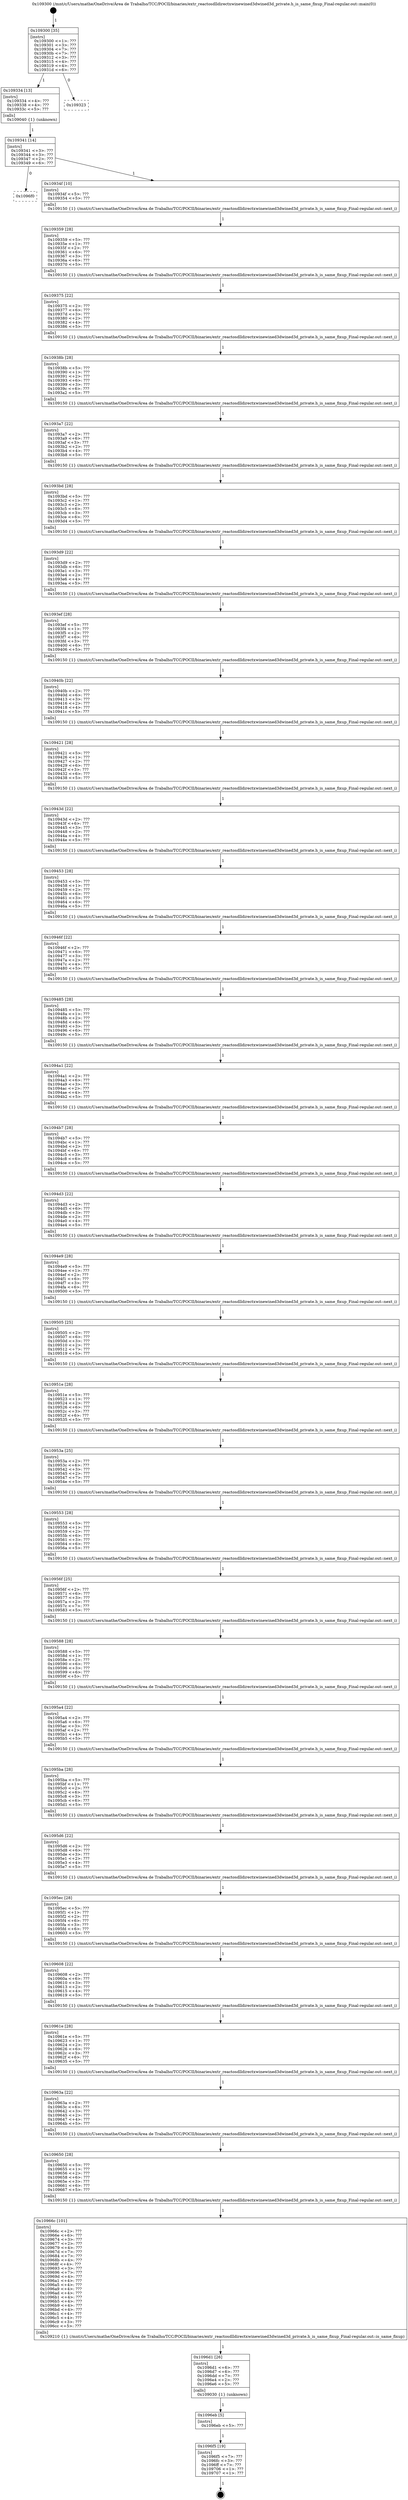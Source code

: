 digraph "0x109300" {
  label = "0x109300 (/mnt/c/Users/mathe/OneDrive/Área de Trabalho/TCC/POCII/binaries/extr_reactosdlldirectxwinewined3dwined3d_private.h_is_same_fixup_Final-regular.out::main(0))"
  labelloc = "t"
  node[shape=record]

  Entry [label="",width=0.3,height=0.3,shape=circle,fillcolor=black,style=filled]
  "0x109300" [label="{
     0x109300 [35]\l
     | [instrs]\l
     &nbsp;&nbsp;0x109300 \<+1\>: ???\l
     &nbsp;&nbsp;0x109301 \<+3\>: ???\l
     &nbsp;&nbsp;0x109304 \<+7\>: ???\l
     &nbsp;&nbsp;0x10930b \<+7\>: ???\l
     &nbsp;&nbsp;0x109312 \<+3\>: ???\l
     &nbsp;&nbsp;0x109315 \<+4\>: ???\l
     &nbsp;&nbsp;0x109319 \<+4\>: ???\l
     &nbsp;&nbsp;0x10931d \<+6\>: ???\l
  }"]
  "0x109334" [label="{
     0x109334 [13]\l
     | [instrs]\l
     &nbsp;&nbsp;0x109334 \<+4\>: ???\l
     &nbsp;&nbsp;0x109338 \<+4\>: ???\l
     &nbsp;&nbsp;0x10933c \<+5\>: ???\l
     | [calls]\l
     &nbsp;&nbsp;0x109040 \{1\} (unknown)\l
  }"]
  "0x109323" [label="{
     0x109323\l
  }", style=dashed]
  "0x109341" [label="{
     0x109341 [14]\l
     | [instrs]\l
     &nbsp;&nbsp;0x109341 \<+3\>: ???\l
     &nbsp;&nbsp;0x109344 \<+3\>: ???\l
     &nbsp;&nbsp;0x109347 \<+2\>: ???\l
     &nbsp;&nbsp;0x109349 \<+6\>: ???\l
  }"]
  "0x1096f0" [label="{
     0x1096f0\l
  }", style=dashed]
  "0x10934f" [label="{
     0x10934f [10]\l
     | [instrs]\l
     &nbsp;&nbsp;0x10934f \<+5\>: ???\l
     &nbsp;&nbsp;0x109354 \<+5\>: ???\l
     | [calls]\l
     &nbsp;&nbsp;0x109150 \{1\} (/mnt/c/Users/mathe/OneDrive/Área de Trabalho/TCC/POCII/binaries/extr_reactosdlldirectxwinewined3dwined3d_private.h_is_same_fixup_Final-regular.out::next_i)\l
  }"]
  Exit [label="",width=0.3,height=0.3,shape=circle,fillcolor=black,style=filled,peripheries=2]
  "0x109359" [label="{
     0x109359 [28]\l
     | [instrs]\l
     &nbsp;&nbsp;0x109359 \<+5\>: ???\l
     &nbsp;&nbsp;0x10935e \<+1\>: ???\l
     &nbsp;&nbsp;0x10935f \<+2\>: ???\l
     &nbsp;&nbsp;0x109361 \<+6\>: ???\l
     &nbsp;&nbsp;0x109367 \<+3\>: ???\l
     &nbsp;&nbsp;0x10936a \<+6\>: ???\l
     &nbsp;&nbsp;0x109370 \<+5\>: ???\l
     | [calls]\l
     &nbsp;&nbsp;0x109150 \{1\} (/mnt/c/Users/mathe/OneDrive/Área de Trabalho/TCC/POCII/binaries/extr_reactosdlldirectxwinewined3dwined3d_private.h_is_same_fixup_Final-regular.out::next_i)\l
  }"]
  "0x109375" [label="{
     0x109375 [22]\l
     | [instrs]\l
     &nbsp;&nbsp;0x109375 \<+2\>: ???\l
     &nbsp;&nbsp;0x109377 \<+6\>: ???\l
     &nbsp;&nbsp;0x10937d \<+3\>: ???\l
     &nbsp;&nbsp;0x109380 \<+2\>: ???\l
     &nbsp;&nbsp;0x109382 \<+4\>: ???\l
     &nbsp;&nbsp;0x109386 \<+5\>: ???\l
     | [calls]\l
     &nbsp;&nbsp;0x109150 \{1\} (/mnt/c/Users/mathe/OneDrive/Área de Trabalho/TCC/POCII/binaries/extr_reactosdlldirectxwinewined3dwined3d_private.h_is_same_fixup_Final-regular.out::next_i)\l
  }"]
  "0x10938b" [label="{
     0x10938b [28]\l
     | [instrs]\l
     &nbsp;&nbsp;0x10938b \<+5\>: ???\l
     &nbsp;&nbsp;0x109390 \<+1\>: ???\l
     &nbsp;&nbsp;0x109391 \<+2\>: ???\l
     &nbsp;&nbsp;0x109393 \<+6\>: ???\l
     &nbsp;&nbsp;0x109399 \<+3\>: ???\l
     &nbsp;&nbsp;0x10939c \<+6\>: ???\l
     &nbsp;&nbsp;0x1093a2 \<+5\>: ???\l
     | [calls]\l
     &nbsp;&nbsp;0x109150 \{1\} (/mnt/c/Users/mathe/OneDrive/Área de Trabalho/TCC/POCII/binaries/extr_reactosdlldirectxwinewined3dwined3d_private.h_is_same_fixup_Final-regular.out::next_i)\l
  }"]
  "0x1093a7" [label="{
     0x1093a7 [22]\l
     | [instrs]\l
     &nbsp;&nbsp;0x1093a7 \<+2\>: ???\l
     &nbsp;&nbsp;0x1093a9 \<+6\>: ???\l
     &nbsp;&nbsp;0x1093af \<+3\>: ???\l
     &nbsp;&nbsp;0x1093b2 \<+2\>: ???\l
     &nbsp;&nbsp;0x1093b4 \<+4\>: ???\l
     &nbsp;&nbsp;0x1093b8 \<+5\>: ???\l
     | [calls]\l
     &nbsp;&nbsp;0x109150 \{1\} (/mnt/c/Users/mathe/OneDrive/Área de Trabalho/TCC/POCII/binaries/extr_reactosdlldirectxwinewined3dwined3d_private.h_is_same_fixup_Final-regular.out::next_i)\l
  }"]
  "0x1093bd" [label="{
     0x1093bd [28]\l
     | [instrs]\l
     &nbsp;&nbsp;0x1093bd \<+5\>: ???\l
     &nbsp;&nbsp;0x1093c2 \<+1\>: ???\l
     &nbsp;&nbsp;0x1093c3 \<+2\>: ???\l
     &nbsp;&nbsp;0x1093c5 \<+6\>: ???\l
     &nbsp;&nbsp;0x1093cb \<+3\>: ???\l
     &nbsp;&nbsp;0x1093ce \<+6\>: ???\l
     &nbsp;&nbsp;0x1093d4 \<+5\>: ???\l
     | [calls]\l
     &nbsp;&nbsp;0x109150 \{1\} (/mnt/c/Users/mathe/OneDrive/Área de Trabalho/TCC/POCII/binaries/extr_reactosdlldirectxwinewined3dwined3d_private.h_is_same_fixup_Final-regular.out::next_i)\l
  }"]
  "0x1093d9" [label="{
     0x1093d9 [22]\l
     | [instrs]\l
     &nbsp;&nbsp;0x1093d9 \<+2\>: ???\l
     &nbsp;&nbsp;0x1093db \<+6\>: ???\l
     &nbsp;&nbsp;0x1093e1 \<+3\>: ???\l
     &nbsp;&nbsp;0x1093e4 \<+2\>: ???\l
     &nbsp;&nbsp;0x1093e6 \<+4\>: ???\l
     &nbsp;&nbsp;0x1093ea \<+5\>: ???\l
     | [calls]\l
     &nbsp;&nbsp;0x109150 \{1\} (/mnt/c/Users/mathe/OneDrive/Área de Trabalho/TCC/POCII/binaries/extr_reactosdlldirectxwinewined3dwined3d_private.h_is_same_fixup_Final-regular.out::next_i)\l
  }"]
  "0x1093ef" [label="{
     0x1093ef [28]\l
     | [instrs]\l
     &nbsp;&nbsp;0x1093ef \<+5\>: ???\l
     &nbsp;&nbsp;0x1093f4 \<+1\>: ???\l
     &nbsp;&nbsp;0x1093f5 \<+2\>: ???\l
     &nbsp;&nbsp;0x1093f7 \<+6\>: ???\l
     &nbsp;&nbsp;0x1093fd \<+3\>: ???\l
     &nbsp;&nbsp;0x109400 \<+6\>: ???\l
     &nbsp;&nbsp;0x109406 \<+5\>: ???\l
     | [calls]\l
     &nbsp;&nbsp;0x109150 \{1\} (/mnt/c/Users/mathe/OneDrive/Área de Trabalho/TCC/POCII/binaries/extr_reactosdlldirectxwinewined3dwined3d_private.h_is_same_fixup_Final-regular.out::next_i)\l
  }"]
  "0x10940b" [label="{
     0x10940b [22]\l
     | [instrs]\l
     &nbsp;&nbsp;0x10940b \<+2\>: ???\l
     &nbsp;&nbsp;0x10940d \<+6\>: ???\l
     &nbsp;&nbsp;0x109413 \<+3\>: ???\l
     &nbsp;&nbsp;0x109416 \<+2\>: ???\l
     &nbsp;&nbsp;0x109418 \<+4\>: ???\l
     &nbsp;&nbsp;0x10941c \<+5\>: ???\l
     | [calls]\l
     &nbsp;&nbsp;0x109150 \{1\} (/mnt/c/Users/mathe/OneDrive/Área de Trabalho/TCC/POCII/binaries/extr_reactosdlldirectxwinewined3dwined3d_private.h_is_same_fixup_Final-regular.out::next_i)\l
  }"]
  "0x109421" [label="{
     0x109421 [28]\l
     | [instrs]\l
     &nbsp;&nbsp;0x109421 \<+5\>: ???\l
     &nbsp;&nbsp;0x109426 \<+1\>: ???\l
     &nbsp;&nbsp;0x109427 \<+2\>: ???\l
     &nbsp;&nbsp;0x109429 \<+6\>: ???\l
     &nbsp;&nbsp;0x10942f \<+3\>: ???\l
     &nbsp;&nbsp;0x109432 \<+6\>: ???\l
     &nbsp;&nbsp;0x109438 \<+5\>: ???\l
     | [calls]\l
     &nbsp;&nbsp;0x109150 \{1\} (/mnt/c/Users/mathe/OneDrive/Área de Trabalho/TCC/POCII/binaries/extr_reactosdlldirectxwinewined3dwined3d_private.h_is_same_fixup_Final-regular.out::next_i)\l
  }"]
  "0x10943d" [label="{
     0x10943d [22]\l
     | [instrs]\l
     &nbsp;&nbsp;0x10943d \<+2\>: ???\l
     &nbsp;&nbsp;0x10943f \<+6\>: ???\l
     &nbsp;&nbsp;0x109445 \<+3\>: ???\l
     &nbsp;&nbsp;0x109448 \<+2\>: ???\l
     &nbsp;&nbsp;0x10944a \<+4\>: ???\l
     &nbsp;&nbsp;0x10944e \<+5\>: ???\l
     | [calls]\l
     &nbsp;&nbsp;0x109150 \{1\} (/mnt/c/Users/mathe/OneDrive/Área de Trabalho/TCC/POCII/binaries/extr_reactosdlldirectxwinewined3dwined3d_private.h_is_same_fixup_Final-regular.out::next_i)\l
  }"]
  "0x109453" [label="{
     0x109453 [28]\l
     | [instrs]\l
     &nbsp;&nbsp;0x109453 \<+5\>: ???\l
     &nbsp;&nbsp;0x109458 \<+1\>: ???\l
     &nbsp;&nbsp;0x109459 \<+2\>: ???\l
     &nbsp;&nbsp;0x10945b \<+6\>: ???\l
     &nbsp;&nbsp;0x109461 \<+3\>: ???\l
     &nbsp;&nbsp;0x109464 \<+6\>: ???\l
     &nbsp;&nbsp;0x10946a \<+5\>: ???\l
     | [calls]\l
     &nbsp;&nbsp;0x109150 \{1\} (/mnt/c/Users/mathe/OneDrive/Área de Trabalho/TCC/POCII/binaries/extr_reactosdlldirectxwinewined3dwined3d_private.h_is_same_fixup_Final-regular.out::next_i)\l
  }"]
  "0x10946f" [label="{
     0x10946f [22]\l
     | [instrs]\l
     &nbsp;&nbsp;0x10946f \<+2\>: ???\l
     &nbsp;&nbsp;0x109471 \<+6\>: ???\l
     &nbsp;&nbsp;0x109477 \<+3\>: ???\l
     &nbsp;&nbsp;0x10947a \<+2\>: ???\l
     &nbsp;&nbsp;0x10947c \<+4\>: ???\l
     &nbsp;&nbsp;0x109480 \<+5\>: ???\l
     | [calls]\l
     &nbsp;&nbsp;0x109150 \{1\} (/mnt/c/Users/mathe/OneDrive/Área de Trabalho/TCC/POCII/binaries/extr_reactosdlldirectxwinewined3dwined3d_private.h_is_same_fixup_Final-regular.out::next_i)\l
  }"]
  "0x109485" [label="{
     0x109485 [28]\l
     | [instrs]\l
     &nbsp;&nbsp;0x109485 \<+5\>: ???\l
     &nbsp;&nbsp;0x10948a \<+1\>: ???\l
     &nbsp;&nbsp;0x10948b \<+2\>: ???\l
     &nbsp;&nbsp;0x10948d \<+6\>: ???\l
     &nbsp;&nbsp;0x109493 \<+3\>: ???\l
     &nbsp;&nbsp;0x109496 \<+6\>: ???\l
     &nbsp;&nbsp;0x10949c \<+5\>: ???\l
     | [calls]\l
     &nbsp;&nbsp;0x109150 \{1\} (/mnt/c/Users/mathe/OneDrive/Área de Trabalho/TCC/POCII/binaries/extr_reactosdlldirectxwinewined3dwined3d_private.h_is_same_fixup_Final-regular.out::next_i)\l
  }"]
  "0x1094a1" [label="{
     0x1094a1 [22]\l
     | [instrs]\l
     &nbsp;&nbsp;0x1094a1 \<+2\>: ???\l
     &nbsp;&nbsp;0x1094a3 \<+6\>: ???\l
     &nbsp;&nbsp;0x1094a9 \<+3\>: ???\l
     &nbsp;&nbsp;0x1094ac \<+2\>: ???\l
     &nbsp;&nbsp;0x1094ae \<+4\>: ???\l
     &nbsp;&nbsp;0x1094b2 \<+5\>: ???\l
     | [calls]\l
     &nbsp;&nbsp;0x109150 \{1\} (/mnt/c/Users/mathe/OneDrive/Área de Trabalho/TCC/POCII/binaries/extr_reactosdlldirectxwinewined3dwined3d_private.h_is_same_fixup_Final-regular.out::next_i)\l
  }"]
  "0x1094b7" [label="{
     0x1094b7 [28]\l
     | [instrs]\l
     &nbsp;&nbsp;0x1094b7 \<+5\>: ???\l
     &nbsp;&nbsp;0x1094bc \<+1\>: ???\l
     &nbsp;&nbsp;0x1094bd \<+2\>: ???\l
     &nbsp;&nbsp;0x1094bf \<+6\>: ???\l
     &nbsp;&nbsp;0x1094c5 \<+3\>: ???\l
     &nbsp;&nbsp;0x1094c8 \<+6\>: ???\l
     &nbsp;&nbsp;0x1094ce \<+5\>: ???\l
     | [calls]\l
     &nbsp;&nbsp;0x109150 \{1\} (/mnt/c/Users/mathe/OneDrive/Área de Trabalho/TCC/POCII/binaries/extr_reactosdlldirectxwinewined3dwined3d_private.h_is_same_fixup_Final-regular.out::next_i)\l
  }"]
  "0x1094d3" [label="{
     0x1094d3 [22]\l
     | [instrs]\l
     &nbsp;&nbsp;0x1094d3 \<+2\>: ???\l
     &nbsp;&nbsp;0x1094d5 \<+6\>: ???\l
     &nbsp;&nbsp;0x1094db \<+3\>: ???\l
     &nbsp;&nbsp;0x1094de \<+2\>: ???\l
     &nbsp;&nbsp;0x1094e0 \<+4\>: ???\l
     &nbsp;&nbsp;0x1094e4 \<+5\>: ???\l
     | [calls]\l
     &nbsp;&nbsp;0x109150 \{1\} (/mnt/c/Users/mathe/OneDrive/Área de Trabalho/TCC/POCII/binaries/extr_reactosdlldirectxwinewined3dwined3d_private.h_is_same_fixup_Final-regular.out::next_i)\l
  }"]
  "0x1094e9" [label="{
     0x1094e9 [28]\l
     | [instrs]\l
     &nbsp;&nbsp;0x1094e9 \<+5\>: ???\l
     &nbsp;&nbsp;0x1094ee \<+1\>: ???\l
     &nbsp;&nbsp;0x1094ef \<+2\>: ???\l
     &nbsp;&nbsp;0x1094f1 \<+6\>: ???\l
     &nbsp;&nbsp;0x1094f7 \<+3\>: ???\l
     &nbsp;&nbsp;0x1094fa \<+6\>: ???\l
     &nbsp;&nbsp;0x109500 \<+5\>: ???\l
     | [calls]\l
     &nbsp;&nbsp;0x109150 \{1\} (/mnt/c/Users/mathe/OneDrive/Área de Trabalho/TCC/POCII/binaries/extr_reactosdlldirectxwinewined3dwined3d_private.h_is_same_fixup_Final-regular.out::next_i)\l
  }"]
  "0x109505" [label="{
     0x109505 [25]\l
     | [instrs]\l
     &nbsp;&nbsp;0x109505 \<+2\>: ???\l
     &nbsp;&nbsp;0x109507 \<+6\>: ???\l
     &nbsp;&nbsp;0x10950d \<+3\>: ???\l
     &nbsp;&nbsp;0x109510 \<+2\>: ???\l
     &nbsp;&nbsp;0x109512 \<+7\>: ???\l
     &nbsp;&nbsp;0x109519 \<+5\>: ???\l
     | [calls]\l
     &nbsp;&nbsp;0x109150 \{1\} (/mnt/c/Users/mathe/OneDrive/Área de Trabalho/TCC/POCII/binaries/extr_reactosdlldirectxwinewined3dwined3d_private.h_is_same_fixup_Final-regular.out::next_i)\l
  }"]
  "0x10951e" [label="{
     0x10951e [28]\l
     | [instrs]\l
     &nbsp;&nbsp;0x10951e \<+5\>: ???\l
     &nbsp;&nbsp;0x109523 \<+1\>: ???\l
     &nbsp;&nbsp;0x109524 \<+2\>: ???\l
     &nbsp;&nbsp;0x109526 \<+6\>: ???\l
     &nbsp;&nbsp;0x10952c \<+3\>: ???\l
     &nbsp;&nbsp;0x10952f \<+6\>: ???\l
     &nbsp;&nbsp;0x109535 \<+5\>: ???\l
     | [calls]\l
     &nbsp;&nbsp;0x109150 \{1\} (/mnt/c/Users/mathe/OneDrive/Área de Trabalho/TCC/POCII/binaries/extr_reactosdlldirectxwinewined3dwined3d_private.h_is_same_fixup_Final-regular.out::next_i)\l
  }"]
  "0x10953a" [label="{
     0x10953a [25]\l
     | [instrs]\l
     &nbsp;&nbsp;0x10953a \<+2\>: ???\l
     &nbsp;&nbsp;0x10953c \<+6\>: ???\l
     &nbsp;&nbsp;0x109542 \<+3\>: ???\l
     &nbsp;&nbsp;0x109545 \<+2\>: ???\l
     &nbsp;&nbsp;0x109547 \<+7\>: ???\l
     &nbsp;&nbsp;0x10954e \<+5\>: ???\l
     | [calls]\l
     &nbsp;&nbsp;0x109150 \{1\} (/mnt/c/Users/mathe/OneDrive/Área de Trabalho/TCC/POCII/binaries/extr_reactosdlldirectxwinewined3dwined3d_private.h_is_same_fixup_Final-regular.out::next_i)\l
  }"]
  "0x109553" [label="{
     0x109553 [28]\l
     | [instrs]\l
     &nbsp;&nbsp;0x109553 \<+5\>: ???\l
     &nbsp;&nbsp;0x109558 \<+1\>: ???\l
     &nbsp;&nbsp;0x109559 \<+2\>: ???\l
     &nbsp;&nbsp;0x10955b \<+6\>: ???\l
     &nbsp;&nbsp;0x109561 \<+3\>: ???\l
     &nbsp;&nbsp;0x109564 \<+6\>: ???\l
     &nbsp;&nbsp;0x10956a \<+5\>: ???\l
     | [calls]\l
     &nbsp;&nbsp;0x109150 \{1\} (/mnt/c/Users/mathe/OneDrive/Área de Trabalho/TCC/POCII/binaries/extr_reactosdlldirectxwinewined3dwined3d_private.h_is_same_fixup_Final-regular.out::next_i)\l
  }"]
  "0x10956f" [label="{
     0x10956f [25]\l
     | [instrs]\l
     &nbsp;&nbsp;0x10956f \<+2\>: ???\l
     &nbsp;&nbsp;0x109571 \<+6\>: ???\l
     &nbsp;&nbsp;0x109577 \<+3\>: ???\l
     &nbsp;&nbsp;0x10957a \<+2\>: ???\l
     &nbsp;&nbsp;0x10957c \<+7\>: ???\l
     &nbsp;&nbsp;0x109583 \<+5\>: ???\l
     | [calls]\l
     &nbsp;&nbsp;0x109150 \{1\} (/mnt/c/Users/mathe/OneDrive/Área de Trabalho/TCC/POCII/binaries/extr_reactosdlldirectxwinewined3dwined3d_private.h_is_same_fixup_Final-regular.out::next_i)\l
  }"]
  "0x109588" [label="{
     0x109588 [28]\l
     | [instrs]\l
     &nbsp;&nbsp;0x109588 \<+5\>: ???\l
     &nbsp;&nbsp;0x10958d \<+1\>: ???\l
     &nbsp;&nbsp;0x10958e \<+2\>: ???\l
     &nbsp;&nbsp;0x109590 \<+6\>: ???\l
     &nbsp;&nbsp;0x109596 \<+3\>: ???\l
     &nbsp;&nbsp;0x109599 \<+6\>: ???\l
     &nbsp;&nbsp;0x10959f \<+5\>: ???\l
     | [calls]\l
     &nbsp;&nbsp;0x109150 \{1\} (/mnt/c/Users/mathe/OneDrive/Área de Trabalho/TCC/POCII/binaries/extr_reactosdlldirectxwinewined3dwined3d_private.h_is_same_fixup_Final-regular.out::next_i)\l
  }"]
  "0x1095a4" [label="{
     0x1095a4 [22]\l
     | [instrs]\l
     &nbsp;&nbsp;0x1095a4 \<+2\>: ???\l
     &nbsp;&nbsp;0x1095a6 \<+6\>: ???\l
     &nbsp;&nbsp;0x1095ac \<+3\>: ???\l
     &nbsp;&nbsp;0x1095af \<+2\>: ???\l
     &nbsp;&nbsp;0x1095b1 \<+4\>: ???\l
     &nbsp;&nbsp;0x1095b5 \<+5\>: ???\l
     | [calls]\l
     &nbsp;&nbsp;0x109150 \{1\} (/mnt/c/Users/mathe/OneDrive/Área de Trabalho/TCC/POCII/binaries/extr_reactosdlldirectxwinewined3dwined3d_private.h_is_same_fixup_Final-regular.out::next_i)\l
  }"]
  "0x1095ba" [label="{
     0x1095ba [28]\l
     | [instrs]\l
     &nbsp;&nbsp;0x1095ba \<+5\>: ???\l
     &nbsp;&nbsp;0x1095bf \<+1\>: ???\l
     &nbsp;&nbsp;0x1095c0 \<+2\>: ???\l
     &nbsp;&nbsp;0x1095c2 \<+6\>: ???\l
     &nbsp;&nbsp;0x1095c8 \<+3\>: ???\l
     &nbsp;&nbsp;0x1095cb \<+6\>: ???\l
     &nbsp;&nbsp;0x1095d1 \<+5\>: ???\l
     | [calls]\l
     &nbsp;&nbsp;0x109150 \{1\} (/mnt/c/Users/mathe/OneDrive/Área de Trabalho/TCC/POCII/binaries/extr_reactosdlldirectxwinewined3dwined3d_private.h_is_same_fixup_Final-regular.out::next_i)\l
  }"]
  "0x1095d6" [label="{
     0x1095d6 [22]\l
     | [instrs]\l
     &nbsp;&nbsp;0x1095d6 \<+2\>: ???\l
     &nbsp;&nbsp;0x1095d8 \<+6\>: ???\l
     &nbsp;&nbsp;0x1095de \<+3\>: ???\l
     &nbsp;&nbsp;0x1095e1 \<+2\>: ???\l
     &nbsp;&nbsp;0x1095e3 \<+4\>: ???\l
     &nbsp;&nbsp;0x1095e7 \<+5\>: ???\l
     | [calls]\l
     &nbsp;&nbsp;0x109150 \{1\} (/mnt/c/Users/mathe/OneDrive/Área de Trabalho/TCC/POCII/binaries/extr_reactosdlldirectxwinewined3dwined3d_private.h_is_same_fixup_Final-regular.out::next_i)\l
  }"]
  "0x1095ec" [label="{
     0x1095ec [28]\l
     | [instrs]\l
     &nbsp;&nbsp;0x1095ec \<+5\>: ???\l
     &nbsp;&nbsp;0x1095f1 \<+1\>: ???\l
     &nbsp;&nbsp;0x1095f2 \<+2\>: ???\l
     &nbsp;&nbsp;0x1095f4 \<+6\>: ???\l
     &nbsp;&nbsp;0x1095fa \<+3\>: ???\l
     &nbsp;&nbsp;0x1095fd \<+6\>: ???\l
     &nbsp;&nbsp;0x109603 \<+5\>: ???\l
     | [calls]\l
     &nbsp;&nbsp;0x109150 \{1\} (/mnt/c/Users/mathe/OneDrive/Área de Trabalho/TCC/POCII/binaries/extr_reactosdlldirectxwinewined3dwined3d_private.h_is_same_fixup_Final-regular.out::next_i)\l
  }"]
  "0x109608" [label="{
     0x109608 [22]\l
     | [instrs]\l
     &nbsp;&nbsp;0x109608 \<+2\>: ???\l
     &nbsp;&nbsp;0x10960a \<+6\>: ???\l
     &nbsp;&nbsp;0x109610 \<+3\>: ???\l
     &nbsp;&nbsp;0x109613 \<+2\>: ???\l
     &nbsp;&nbsp;0x109615 \<+4\>: ???\l
     &nbsp;&nbsp;0x109619 \<+5\>: ???\l
     | [calls]\l
     &nbsp;&nbsp;0x109150 \{1\} (/mnt/c/Users/mathe/OneDrive/Área de Trabalho/TCC/POCII/binaries/extr_reactosdlldirectxwinewined3dwined3d_private.h_is_same_fixup_Final-regular.out::next_i)\l
  }"]
  "0x10961e" [label="{
     0x10961e [28]\l
     | [instrs]\l
     &nbsp;&nbsp;0x10961e \<+5\>: ???\l
     &nbsp;&nbsp;0x109623 \<+1\>: ???\l
     &nbsp;&nbsp;0x109624 \<+2\>: ???\l
     &nbsp;&nbsp;0x109626 \<+6\>: ???\l
     &nbsp;&nbsp;0x10962c \<+3\>: ???\l
     &nbsp;&nbsp;0x10962f \<+6\>: ???\l
     &nbsp;&nbsp;0x109635 \<+5\>: ???\l
     | [calls]\l
     &nbsp;&nbsp;0x109150 \{1\} (/mnt/c/Users/mathe/OneDrive/Área de Trabalho/TCC/POCII/binaries/extr_reactosdlldirectxwinewined3dwined3d_private.h_is_same_fixup_Final-regular.out::next_i)\l
  }"]
  "0x10963a" [label="{
     0x10963a [22]\l
     | [instrs]\l
     &nbsp;&nbsp;0x10963a \<+2\>: ???\l
     &nbsp;&nbsp;0x10963c \<+6\>: ???\l
     &nbsp;&nbsp;0x109642 \<+3\>: ???\l
     &nbsp;&nbsp;0x109645 \<+2\>: ???\l
     &nbsp;&nbsp;0x109647 \<+4\>: ???\l
     &nbsp;&nbsp;0x10964b \<+5\>: ???\l
     | [calls]\l
     &nbsp;&nbsp;0x109150 \{1\} (/mnt/c/Users/mathe/OneDrive/Área de Trabalho/TCC/POCII/binaries/extr_reactosdlldirectxwinewined3dwined3d_private.h_is_same_fixup_Final-regular.out::next_i)\l
  }"]
  "0x109650" [label="{
     0x109650 [28]\l
     | [instrs]\l
     &nbsp;&nbsp;0x109650 \<+5\>: ???\l
     &nbsp;&nbsp;0x109655 \<+1\>: ???\l
     &nbsp;&nbsp;0x109656 \<+2\>: ???\l
     &nbsp;&nbsp;0x109658 \<+6\>: ???\l
     &nbsp;&nbsp;0x10965e \<+3\>: ???\l
     &nbsp;&nbsp;0x109661 \<+6\>: ???\l
     &nbsp;&nbsp;0x109667 \<+5\>: ???\l
     | [calls]\l
     &nbsp;&nbsp;0x109150 \{1\} (/mnt/c/Users/mathe/OneDrive/Área de Trabalho/TCC/POCII/binaries/extr_reactosdlldirectxwinewined3dwined3d_private.h_is_same_fixup_Final-regular.out::next_i)\l
  }"]
  "0x10966c" [label="{
     0x10966c [101]\l
     | [instrs]\l
     &nbsp;&nbsp;0x10966c \<+2\>: ???\l
     &nbsp;&nbsp;0x10966e \<+6\>: ???\l
     &nbsp;&nbsp;0x109674 \<+3\>: ???\l
     &nbsp;&nbsp;0x109677 \<+2\>: ???\l
     &nbsp;&nbsp;0x109679 \<+4\>: ???\l
     &nbsp;&nbsp;0x10967d \<+7\>: ???\l
     &nbsp;&nbsp;0x109684 \<+7\>: ???\l
     &nbsp;&nbsp;0x10968b \<+4\>: ???\l
     &nbsp;&nbsp;0x10968f \<+4\>: ???\l
     &nbsp;&nbsp;0x109693 \<+3\>: ???\l
     &nbsp;&nbsp;0x109696 \<+7\>: ???\l
     &nbsp;&nbsp;0x10969d \<+4\>: ???\l
     &nbsp;&nbsp;0x1096a1 \<+4\>: ???\l
     &nbsp;&nbsp;0x1096a5 \<+4\>: ???\l
     &nbsp;&nbsp;0x1096a9 \<+4\>: ???\l
     &nbsp;&nbsp;0x1096ad \<+4\>: ???\l
     &nbsp;&nbsp;0x1096b1 \<+4\>: ???\l
     &nbsp;&nbsp;0x1096b5 \<+4\>: ???\l
     &nbsp;&nbsp;0x1096b9 \<+4\>: ???\l
     &nbsp;&nbsp;0x1096bd \<+4\>: ???\l
     &nbsp;&nbsp;0x1096c1 \<+4\>: ???\l
     &nbsp;&nbsp;0x1096c5 \<+4\>: ???\l
     &nbsp;&nbsp;0x1096c9 \<+3\>: ???\l
     &nbsp;&nbsp;0x1096cc \<+5\>: ???\l
     | [calls]\l
     &nbsp;&nbsp;0x109210 \{1\} (/mnt/c/Users/mathe/OneDrive/Área de Trabalho/TCC/POCII/binaries/extr_reactosdlldirectxwinewined3dwined3d_private.h_is_same_fixup_Final-regular.out::is_same_fixup)\l
  }"]
  "0x1096d1" [label="{
     0x1096d1 [26]\l
     | [instrs]\l
     &nbsp;&nbsp;0x1096d1 \<+6\>: ???\l
     &nbsp;&nbsp;0x1096d7 \<+6\>: ???\l
     &nbsp;&nbsp;0x1096dd \<+7\>: ???\l
     &nbsp;&nbsp;0x1096e4 \<+2\>: ???\l
     &nbsp;&nbsp;0x1096e6 \<+5\>: ???\l
     | [calls]\l
     &nbsp;&nbsp;0x109030 \{1\} (unknown)\l
  }"]
  "0x1096eb" [label="{
     0x1096eb [5]\l
     | [instrs]\l
     &nbsp;&nbsp;0x1096eb \<+5\>: ???\l
  }"]
  "0x1096f5" [label="{
     0x1096f5 [19]\l
     | [instrs]\l
     &nbsp;&nbsp;0x1096f5 \<+7\>: ???\l
     &nbsp;&nbsp;0x1096fc \<+3\>: ???\l
     &nbsp;&nbsp;0x1096ff \<+7\>: ???\l
     &nbsp;&nbsp;0x109706 \<+1\>: ???\l
     &nbsp;&nbsp;0x109707 \<+1\>: ???\l
  }"]
  Entry -> "0x109300" [label=" 1"]
  "0x109300" -> "0x109334" [label=" 1"]
  "0x109300" -> "0x109323" [label=" 0"]
  "0x109334" -> "0x109341" [label=" 1"]
  "0x109341" -> "0x1096f0" [label=" 0"]
  "0x109341" -> "0x10934f" [label=" 1"]
  "0x1096f5" -> Exit [label=" 1"]
  "0x10934f" -> "0x109359" [label=" 1"]
  "0x109359" -> "0x109375" [label=" 1"]
  "0x109375" -> "0x10938b" [label=" 1"]
  "0x10938b" -> "0x1093a7" [label=" 1"]
  "0x1093a7" -> "0x1093bd" [label=" 1"]
  "0x1093bd" -> "0x1093d9" [label=" 1"]
  "0x1093d9" -> "0x1093ef" [label=" 1"]
  "0x1093ef" -> "0x10940b" [label=" 1"]
  "0x10940b" -> "0x109421" [label=" 1"]
  "0x109421" -> "0x10943d" [label=" 1"]
  "0x10943d" -> "0x109453" [label=" 1"]
  "0x109453" -> "0x10946f" [label=" 1"]
  "0x10946f" -> "0x109485" [label=" 1"]
  "0x109485" -> "0x1094a1" [label=" 1"]
  "0x1094a1" -> "0x1094b7" [label=" 1"]
  "0x1094b7" -> "0x1094d3" [label=" 1"]
  "0x1094d3" -> "0x1094e9" [label=" 1"]
  "0x1094e9" -> "0x109505" [label=" 1"]
  "0x109505" -> "0x10951e" [label=" 1"]
  "0x10951e" -> "0x10953a" [label=" 1"]
  "0x10953a" -> "0x109553" [label=" 1"]
  "0x109553" -> "0x10956f" [label=" 1"]
  "0x10956f" -> "0x109588" [label=" 1"]
  "0x109588" -> "0x1095a4" [label=" 1"]
  "0x1095a4" -> "0x1095ba" [label=" 1"]
  "0x1095ba" -> "0x1095d6" [label=" 1"]
  "0x1095d6" -> "0x1095ec" [label=" 1"]
  "0x1095ec" -> "0x109608" [label=" 1"]
  "0x109608" -> "0x10961e" [label=" 1"]
  "0x10961e" -> "0x10963a" [label=" 1"]
  "0x10963a" -> "0x109650" [label=" 1"]
  "0x109650" -> "0x10966c" [label=" 1"]
  "0x10966c" -> "0x1096d1" [label=" 1"]
  "0x1096d1" -> "0x1096eb" [label=" 1"]
  "0x1096eb" -> "0x1096f5" [label=" 1"]
}
